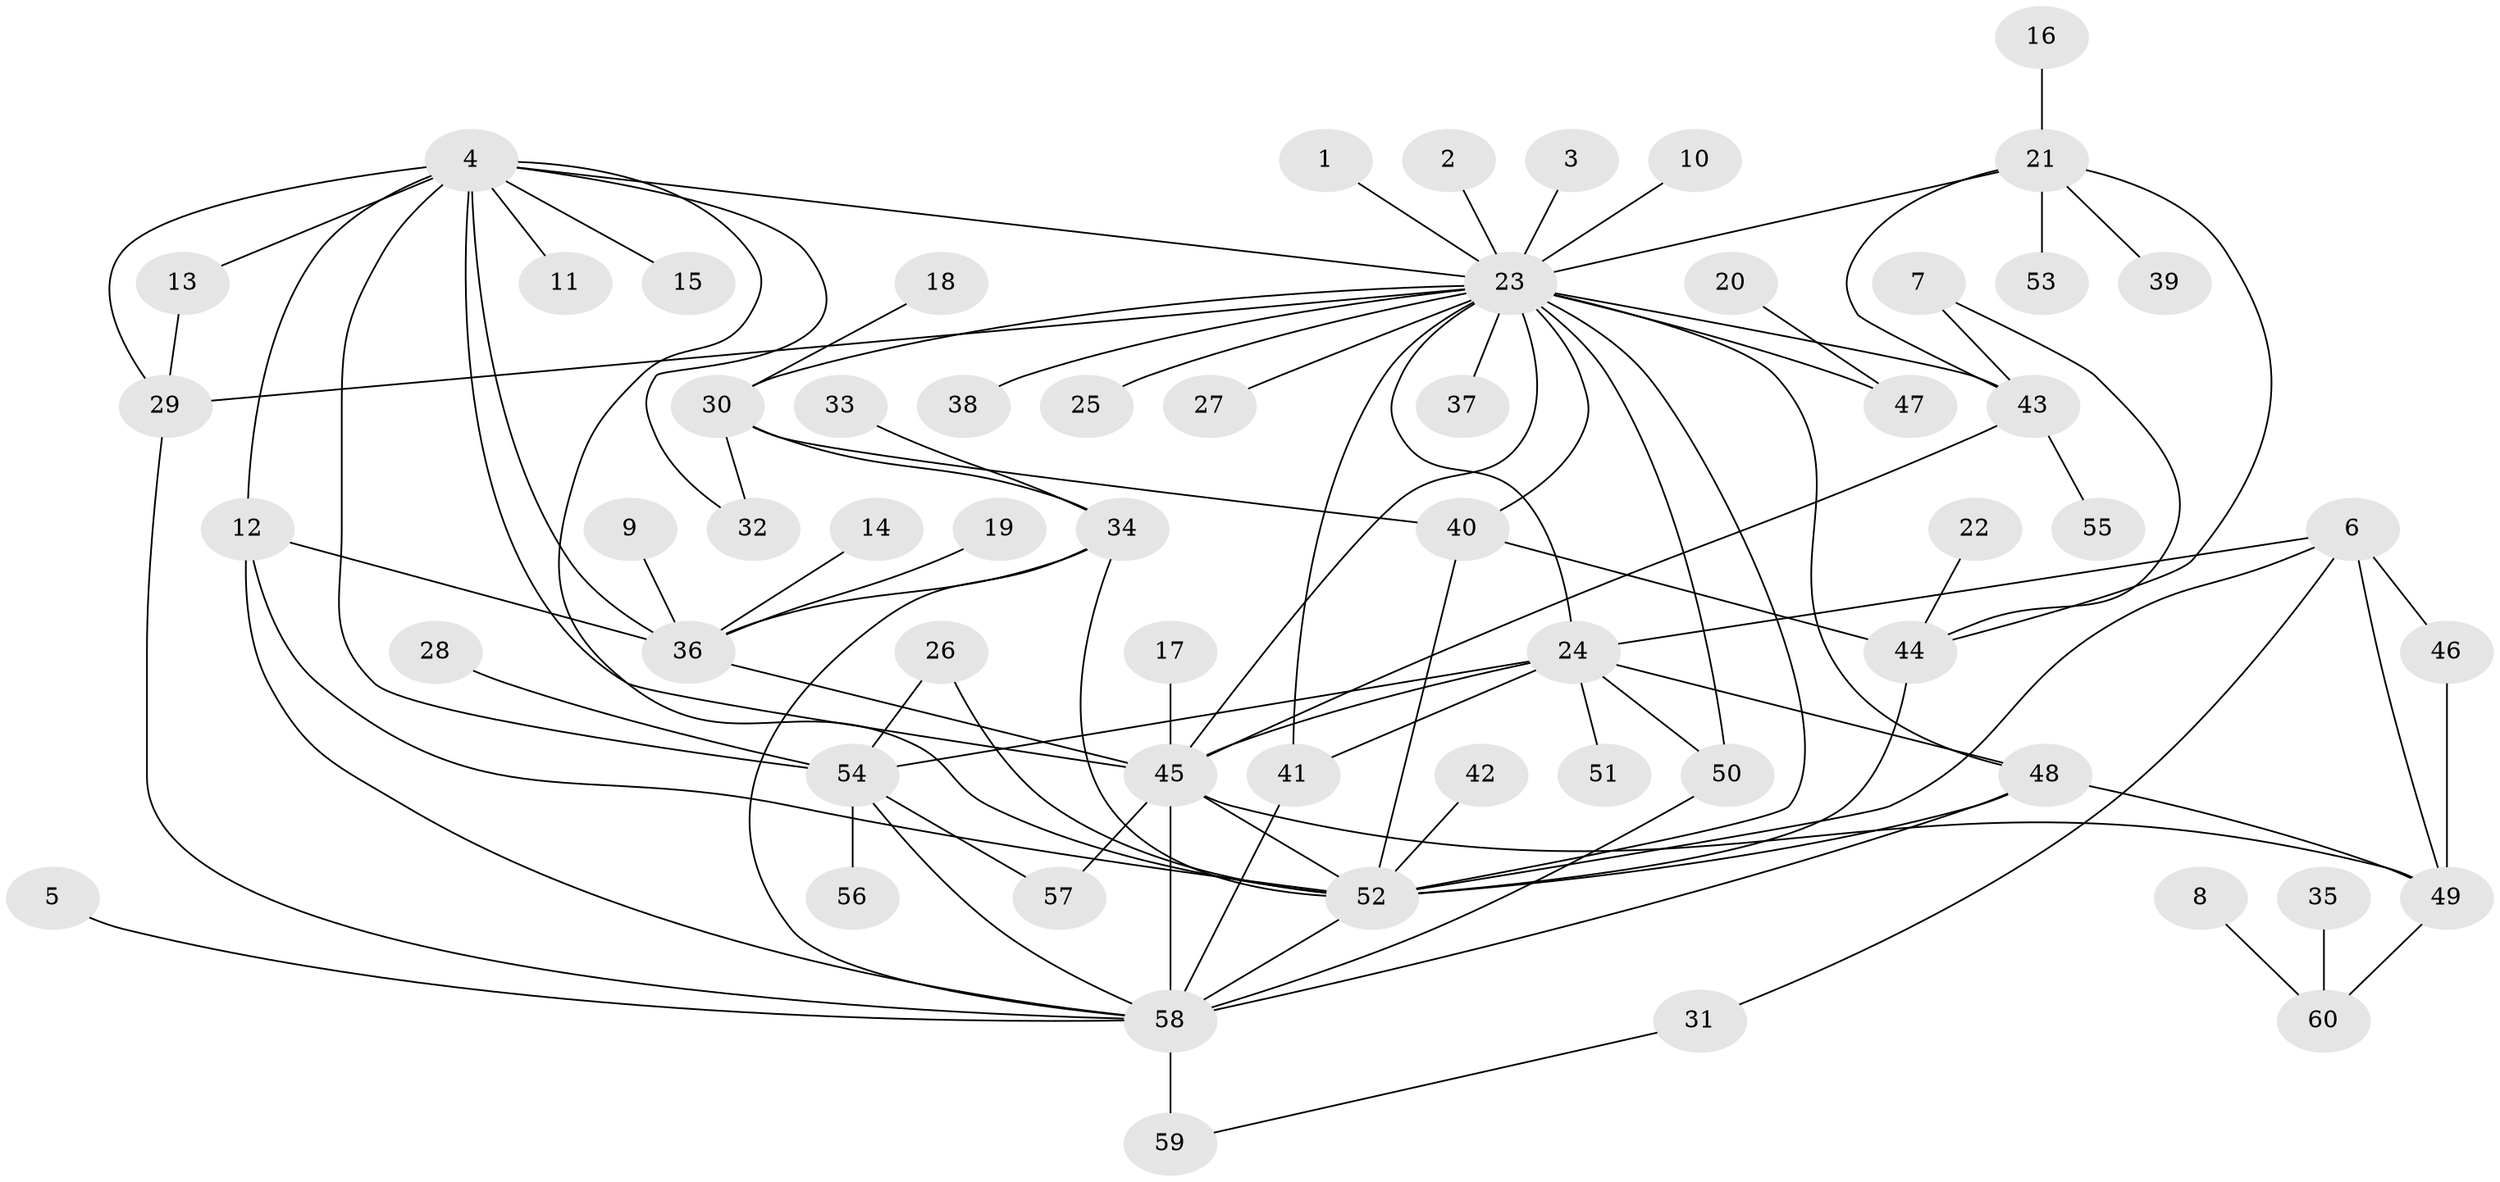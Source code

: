 // original degree distribution, {26: 0.008403361344537815, 11: 0.01680672268907563, 13: 0.008403361344537815, 6: 0.008403361344537815, 7: 0.03361344537815126, 5: 0.01680672268907563, 8: 0.01680672268907563, 1: 0.5630252100840336, 15: 0.01680672268907563, 2: 0.16806722689075632, 4: 0.09243697478991597, 3: 0.04201680672268908, 9: 0.008403361344537815}
// Generated by graph-tools (version 1.1) at 2025/01/03/09/25 03:01:56]
// undirected, 60 vertices, 98 edges
graph export_dot {
graph [start="1"]
  node [color=gray90,style=filled];
  1;
  2;
  3;
  4;
  5;
  6;
  7;
  8;
  9;
  10;
  11;
  12;
  13;
  14;
  15;
  16;
  17;
  18;
  19;
  20;
  21;
  22;
  23;
  24;
  25;
  26;
  27;
  28;
  29;
  30;
  31;
  32;
  33;
  34;
  35;
  36;
  37;
  38;
  39;
  40;
  41;
  42;
  43;
  44;
  45;
  46;
  47;
  48;
  49;
  50;
  51;
  52;
  53;
  54;
  55;
  56;
  57;
  58;
  59;
  60;
  1 -- 23 [weight=1.0];
  2 -- 23 [weight=1.0];
  3 -- 23 [weight=1.0];
  4 -- 11 [weight=1.0];
  4 -- 12 [weight=1.0];
  4 -- 13 [weight=1.0];
  4 -- 15 [weight=1.0];
  4 -- 23 [weight=1.0];
  4 -- 29 [weight=1.0];
  4 -- 32 [weight=1.0];
  4 -- 36 [weight=1.0];
  4 -- 45 [weight=1.0];
  4 -- 52 [weight=1.0];
  4 -- 54 [weight=1.0];
  5 -- 58 [weight=1.0];
  6 -- 24 [weight=1.0];
  6 -- 31 [weight=1.0];
  6 -- 46 [weight=1.0];
  6 -- 49 [weight=1.0];
  6 -- 52 [weight=1.0];
  7 -- 43 [weight=1.0];
  7 -- 44 [weight=1.0];
  8 -- 60 [weight=1.0];
  9 -- 36 [weight=1.0];
  10 -- 23 [weight=1.0];
  12 -- 36 [weight=1.0];
  12 -- 52 [weight=1.0];
  12 -- 58 [weight=1.0];
  13 -- 29 [weight=1.0];
  14 -- 36 [weight=1.0];
  16 -- 21 [weight=1.0];
  17 -- 45 [weight=1.0];
  18 -- 30 [weight=1.0];
  19 -- 36 [weight=1.0];
  20 -- 47 [weight=1.0];
  21 -- 23 [weight=1.0];
  21 -- 39 [weight=1.0];
  21 -- 43 [weight=1.0];
  21 -- 44 [weight=1.0];
  21 -- 53 [weight=1.0];
  22 -- 44 [weight=1.0];
  23 -- 24 [weight=1.0];
  23 -- 25 [weight=1.0];
  23 -- 27 [weight=1.0];
  23 -- 29 [weight=1.0];
  23 -- 30 [weight=1.0];
  23 -- 37 [weight=1.0];
  23 -- 38 [weight=1.0];
  23 -- 40 [weight=1.0];
  23 -- 41 [weight=1.0];
  23 -- 43 [weight=1.0];
  23 -- 45 [weight=2.0];
  23 -- 47 [weight=1.0];
  23 -- 48 [weight=1.0];
  23 -- 50 [weight=1.0];
  23 -- 52 [weight=1.0];
  24 -- 41 [weight=1.0];
  24 -- 45 [weight=1.0];
  24 -- 48 [weight=1.0];
  24 -- 50 [weight=1.0];
  24 -- 51 [weight=1.0];
  24 -- 54 [weight=1.0];
  26 -- 52 [weight=1.0];
  26 -- 54 [weight=1.0];
  28 -- 54 [weight=1.0];
  29 -- 58 [weight=1.0];
  30 -- 32 [weight=1.0];
  30 -- 34 [weight=1.0];
  30 -- 40 [weight=1.0];
  31 -- 59 [weight=1.0];
  33 -- 34 [weight=1.0];
  34 -- 36 [weight=1.0];
  34 -- 52 [weight=1.0];
  34 -- 58 [weight=1.0];
  35 -- 60 [weight=1.0];
  36 -- 45 [weight=1.0];
  40 -- 44 [weight=1.0];
  40 -- 52 [weight=1.0];
  41 -- 58 [weight=1.0];
  42 -- 52 [weight=1.0];
  43 -- 45 [weight=1.0];
  43 -- 55 [weight=1.0];
  44 -- 52 [weight=1.0];
  45 -- 49 [weight=1.0];
  45 -- 52 [weight=1.0];
  45 -- 57 [weight=1.0];
  45 -- 58 [weight=1.0];
  46 -- 49 [weight=1.0];
  48 -- 49 [weight=1.0];
  48 -- 52 [weight=1.0];
  48 -- 58 [weight=1.0];
  49 -- 60 [weight=1.0];
  50 -- 58 [weight=1.0];
  52 -- 58 [weight=1.0];
  54 -- 56 [weight=1.0];
  54 -- 57 [weight=1.0];
  54 -- 58 [weight=1.0];
  58 -- 59 [weight=2.0];
}
